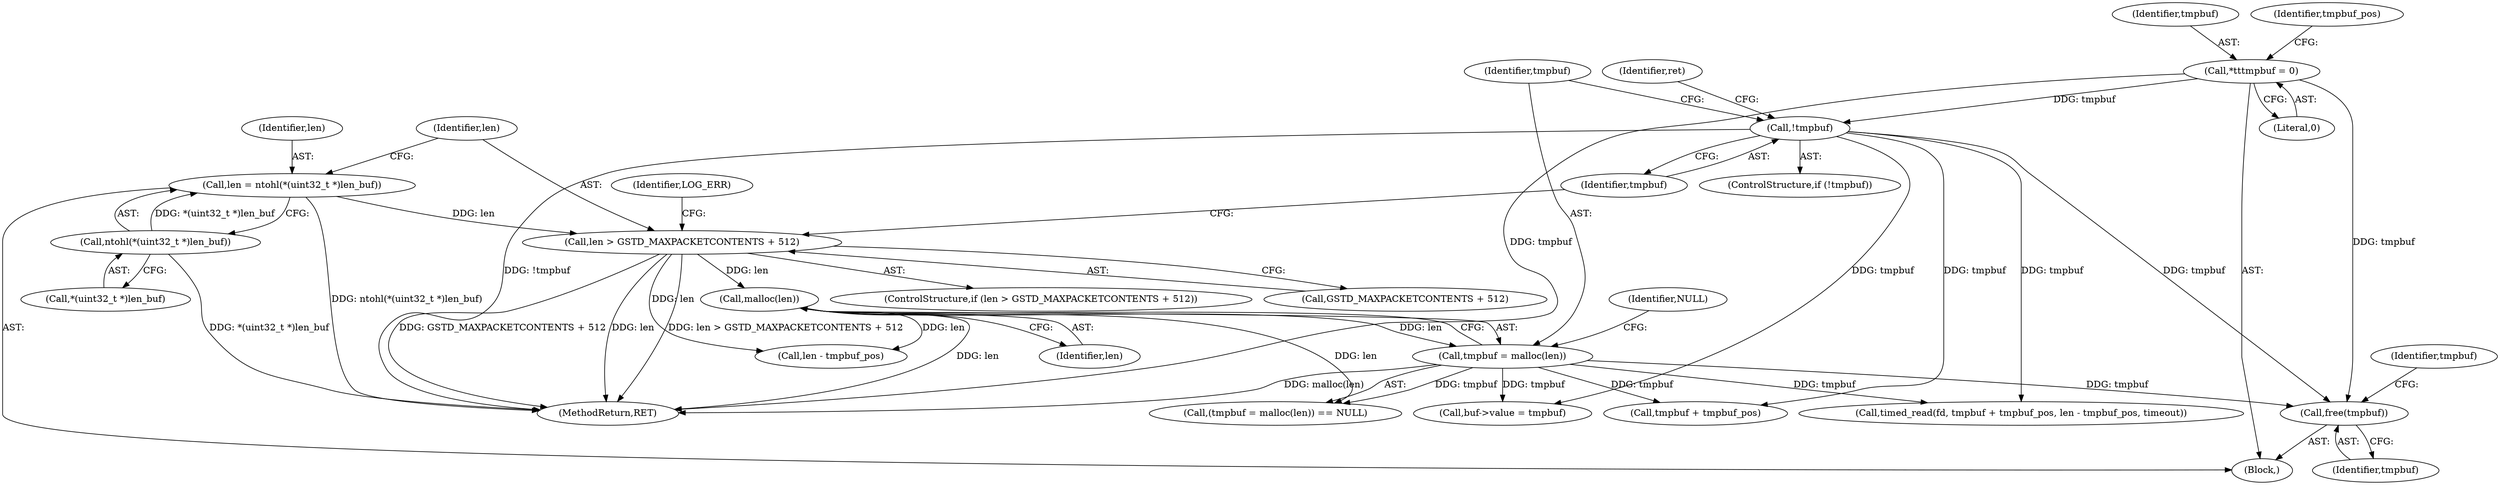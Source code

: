 digraph "0_knc_f237f3e09ecbaf59c897f5046538a7b1a3fa40c1_0@API" {
"1000330" [label="(Call,free(tmpbuf))"];
"1000231" [label="(Call,tmpbuf = malloc(len))"];
"1000233" [label="(Call,malloc(len))"];
"1000213" [label="(Call,len > GSTD_MAXPACKETCONTENTS + 512)"];
"1000205" [label="(Call,len = ntohl(*(uint32_t *)len_buf))"];
"1000207" [label="(Call,ntohl(*(uint32_t *)len_buf))"];
"1000123" [label="(Call,*\t\ttmpbuf = 0)"];
"1000226" [label="(Call,!tmpbuf)"];
"1000123" [label="(Call,*\t\ttmpbuf = 0)"];
"1000302" [label="(Call,buf->value = tmpbuf)"];
"1000333" [label="(Identifier,tmpbuf)"];
"1000232" [label="(Identifier,tmpbuf)"];
"1000212" [label="(ControlStructure,if (len > GSTD_MAXPACKETCONTENTS + 512))"];
"1000235" [label="(Identifier,NULL)"];
"1000233" [label="(Call,malloc(len))"];
"1000330" [label="(Call,free(tmpbuf))"];
"1000234" [label="(Identifier,len)"];
"1000244" [label="(Identifier,ret)"];
"1000206" [label="(Identifier,len)"];
"1000338" [label="(MethodReturn,RET)"];
"1000247" [label="(Call,tmpbuf + tmpbuf_pos)"];
"1000245" [label="(Call,timed_read(fd, tmpbuf + tmpbuf_pos, len - tmpbuf_pos, timeout))"];
"1000250" [label="(Call,len - tmpbuf_pos)"];
"1000124" [label="(Identifier,tmpbuf)"];
"1000226" [label="(Call,!tmpbuf)"];
"1000230" [label="(Call,(tmpbuf = malloc(len)) == NULL)"];
"1000331" [label="(Identifier,tmpbuf)"];
"1000125" [label="(Literal,0)"];
"1000111" [label="(Block,)"];
"1000214" [label="(Identifier,len)"];
"1000227" [label="(Identifier,tmpbuf)"];
"1000220" [label="(Identifier,LOG_ERR)"];
"1000208" [label="(Call,*(uint32_t *)len_buf)"];
"1000128" [label="(Identifier,tmpbuf_pos)"];
"1000225" [label="(ControlStructure,if (!tmpbuf))"];
"1000231" [label="(Call,tmpbuf = malloc(len))"];
"1000213" [label="(Call,len > GSTD_MAXPACKETCONTENTS + 512)"];
"1000215" [label="(Call,GSTD_MAXPACKETCONTENTS + 512)"];
"1000207" [label="(Call,ntohl(*(uint32_t *)len_buf))"];
"1000205" [label="(Call,len = ntohl(*(uint32_t *)len_buf))"];
"1000330" -> "1000111"  [label="AST: "];
"1000330" -> "1000331"  [label="CFG: "];
"1000331" -> "1000330"  [label="AST: "];
"1000333" -> "1000330"  [label="CFG: "];
"1000231" -> "1000330"  [label="DDG: tmpbuf"];
"1000123" -> "1000330"  [label="DDG: tmpbuf"];
"1000226" -> "1000330"  [label="DDG: tmpbuf"];
"1000231" -> "1000230"  [label="AST: "];
"1000231" -> "1000233"  [label="CFG: "];
"1000232" -> "1000231"  [label="AST: "];
"1000233" -> "1000231"  [label="AST: "];
"1000235" -> "1000231"  [label="CFG: "];
"1000231" -> "1000338"  [label="DDG: malloc(len)"];
"1000231" -> "1000230"  [label="DDG: tmpbuf"];
"1000233" -> "1000231"  [label="DDG: len"];
"1000231" -> "1000245"  [label="DDG: tmpbuf"];
"1000231" -> "1000247"  [label="DDG: tmpbuf"];
"1000231" -> "1000302"  [label="DDG: tmpbuf"];
"1000233" -> "1000234"  [label="CFG: "];
"1000234" -> "1000233"  [label="AST: "];
"1000233" -> "1000338"  [label="DDG: len"];
"1000233" -> "1000230"  [label="DDG: len"];
"1000213" -> "1000233"  [label="DDG: len"];
"1000233" -> "1000250"  [label="DDG: len"];
"1000213" -> "1000212"  [label="AST: "];
"1000213" -> "1000215"  [label="CFG: "];
"1000214" -> "1000213"  [label="AST: "];
"1000215" -> "1000213"  [label="AST: "];
"1000220" -> "1000213"  [label="CFG: "];
"1000227" -> "1000213"  [label="CFG: "];
"1000213" -> "1000338"  [label="DDG: len"];
"1000213" -> "1000338"  [label="DDG: len > GSTD_MAXPACKETCONTENTS + 512"];
"1000213" -> "1000338"  [label="DDG: GSTD_MAXPACKETCONTENTS + 512"];
"1000205" -> "1000213"  [label="DDG: len"];
"1000213" -> "1000250"  [label="DDG: len"];
"1000205" -> "1000111"  [label="AST: "];
"1000205" -> "1000207"  [label="CFG: "];
"1000206" -> "1000205"  [label="AST: "];
"1000207" -> "1000205"  [label="AST: "];
"1000214" -> "1000205"  [label="CFG: "];
"1000205" -> "1000338"  [label="DDG: ntohl(*(uint32_t *)len_buf)"];
"1000207" -> "1000205"  [label="DDG: *(uint32_t *)len_buf"];
"1000207" -> "1000208"  [label="CFG: "];
"1000208" -> "1000207"  [label="AST: "];
"1000207" -> "1000338"  [label="DDG: *(uint32_t *)len_buf"];
"1000123" -> "1000111"  [label="AST: "];
"1000123" -> "1000125"  [label="CFG: "];
"1000124" -> "1000123"  [label="AST: "];
"1000125" -> "1000123"  [label="AST: "];
"1000128" -> "1000123"  [label="CFG: "];
"1000123" -> "1000338"  [label="DDG: tmpbuf"];
"1000123" -> "1000226"  [label="DDG: tmpbuf"];
"1000226" -> "1000225"  [label="AST: "];
"1000226" -> "1000227"  [label="CFG: "];
"1000227" -> "1000226"  [label="AST: "];
"1000232" -> "1000226"  [label="CFG: "];
"1000244" -> "1000226"  [label="CFG: "];
"1000226" -> "1000338"  [label="DDG: !tmpbuf"];
"1000226" -> "1000245"  [label="DDG: tmpbuf"];
"1000226" -> "1000247"  [label="DDG: tmpbuf"];
"1000226" -> "1000302"  [label="DDG: tmpbuf"];
}
